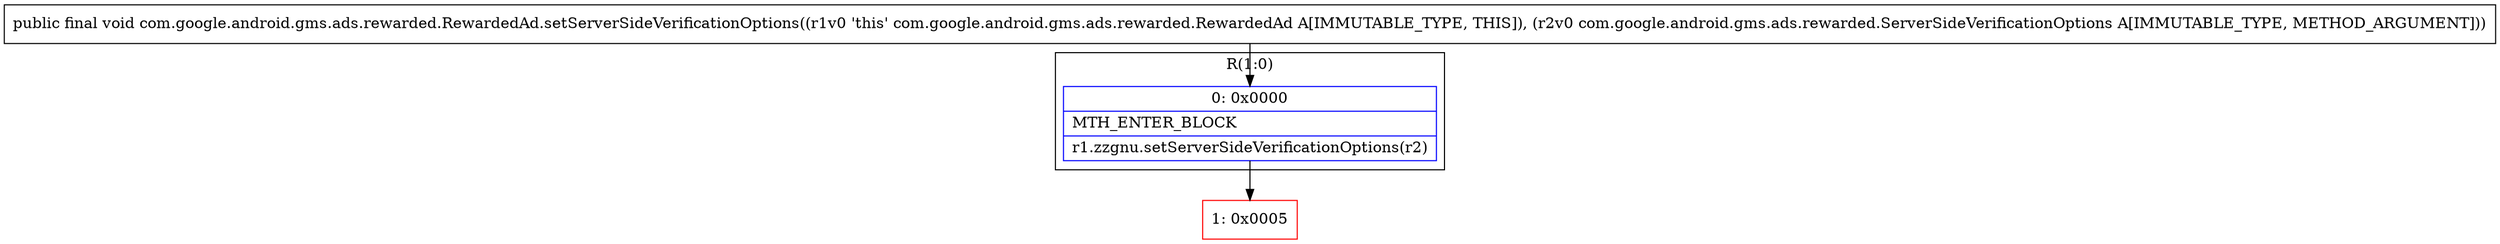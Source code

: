 digraph "CFG forcom.google.android.gms.ads.rewarded.RewardedAd.setServerSideVerificationOptions(Lcom\/google\/android\/gms\/ads\/rewarded\/ServerSideVerificationOptions;)V" {
subgraph cluster_Region_881601676 {
label = "R(1:0)";
node [shape=record,color=blue];
Node_0 [shape=record,label="{0\:\ 0x0000|MTH_ENTER_BLOCK\l|r1.zzgnu.setServerSideVerificationOptions(r2)\l}"];
}
Node_1 [shape=record,color=red,label="{1\:\ 0x0005}"];
MethodNode[shape=record,label="{public final void com.google.android.gms.ads.rewarded.RewardedAd.setServerSideVerificationOptions((r1v0 'this' com.google.android.gms.ads.rewarded.RewardedAd A[IMMUTABLE_TYPE, THIS]), (r2v0 com.google.android.gms.ads.rewarded.ServerSideVerificationOptions A[IMMUTABLE_TYPE, METHOD_ARGUMENT])) }"];
MethodNode -> Node_0;
Node_0 -> Node_1;
}

